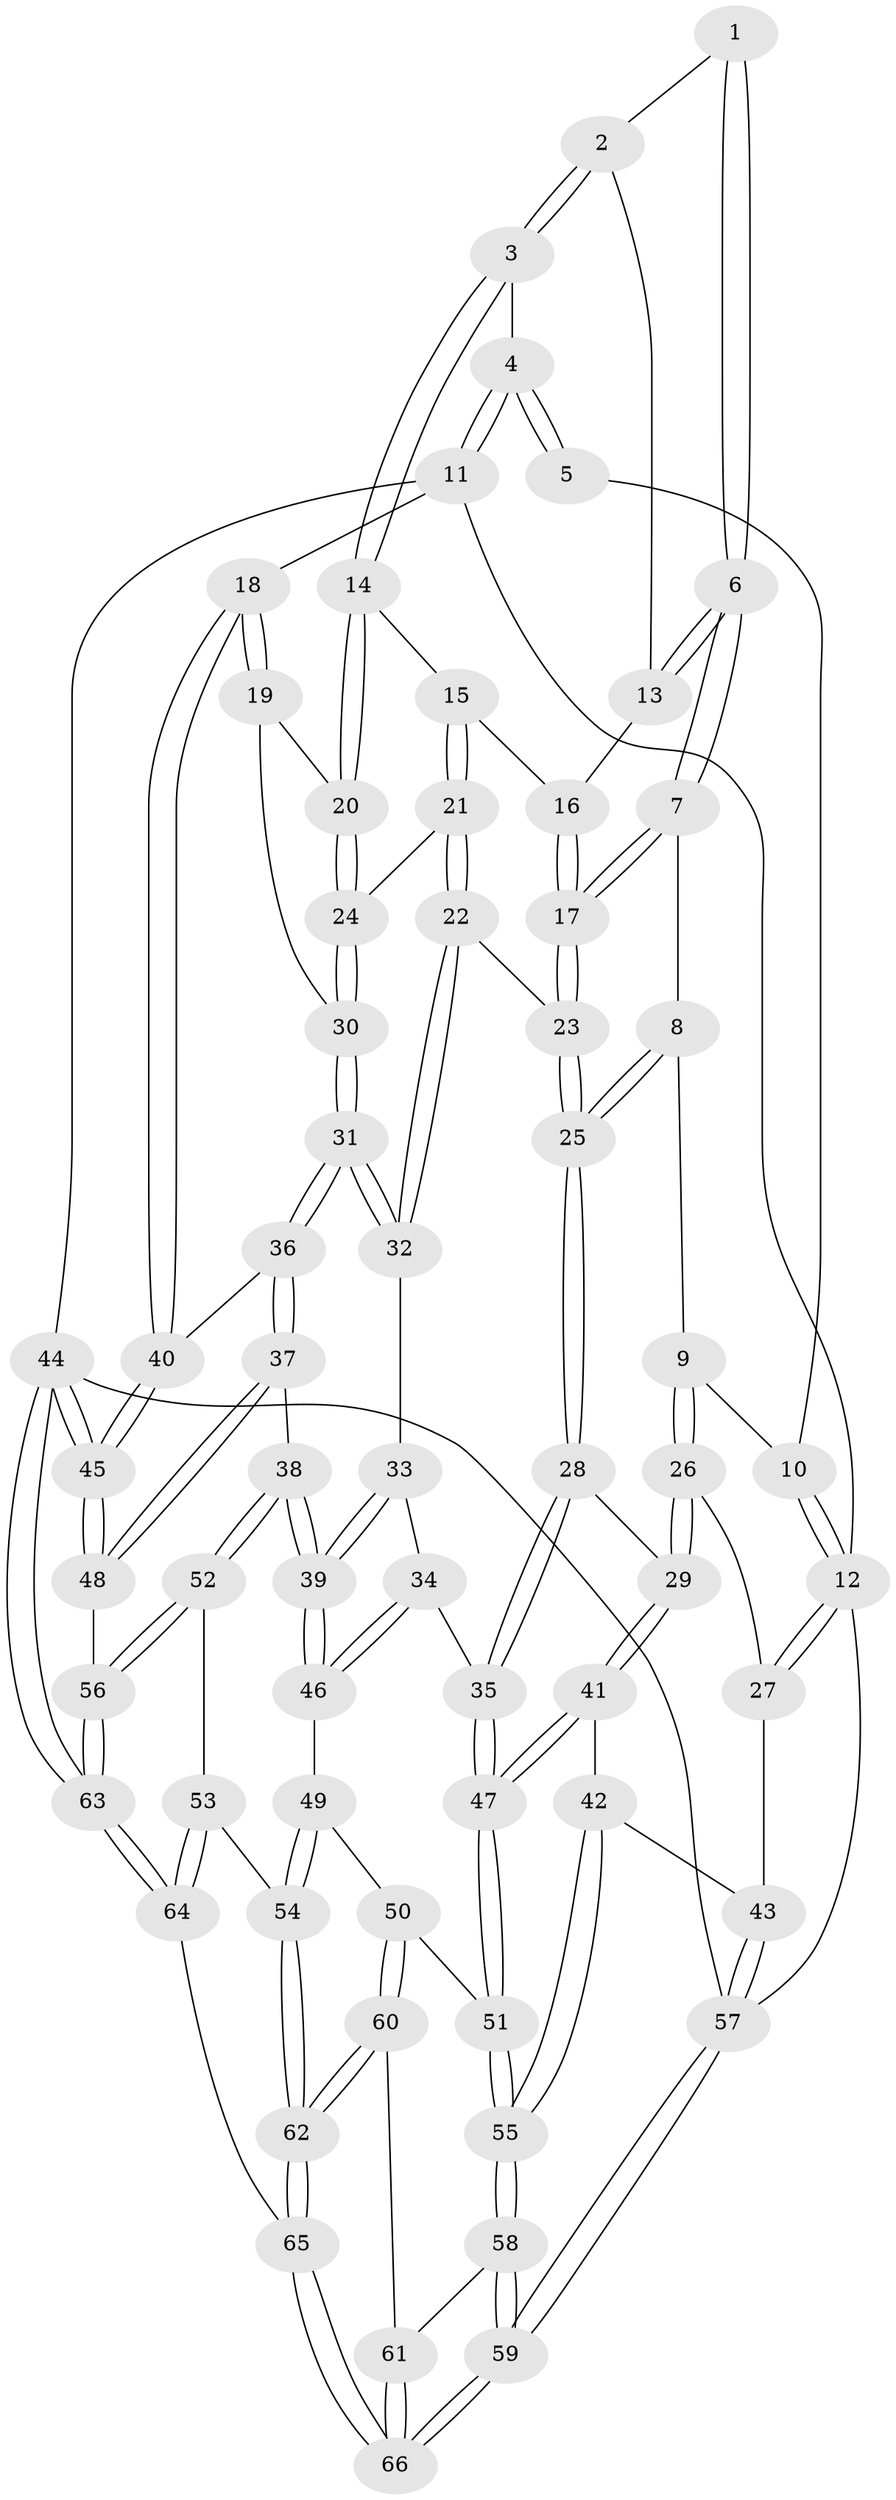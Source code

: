// coarse degree distribution, {3: 0.1794871794871795, 5: 0.3333333333333333, 6: 0.1794871794871795, 4: 0.3076923076923077}
// Generated by graph-tools (version 1.1) at 2025/52/02/27/25 19:52:36]
// undirected, 66 vertices, 162 edges
graph export_dot {
graph [start="1"]
  node [color=gray90,style=filled];
  1 [pos="+0.4655632526120537+0.014069776958792551"];
  2 [pos="+0.637032849353817+0.06783978093130376"];
  3 [pos="+0.8340965289789314+0"];
  4 [pos="+0.9620444263635672+0"];
  5 [pos="+0.4036189520185615+0"];
  6 [pos="+0.4478849177983683+0.1607847638947693"];
  7 [pos="+0.4215086909696046+0.19710900255993713"];
  8 [pos="+0.3654652958062419+0.20017156723285057"];
  9 [pos="+0.2353400399575016+0.17444236468231888"];
  10 [pos="+0.17924875925900274+0"];
  11 [pos="+1+0"];
  12 [pos="+0+0"];
  13 [pos="+0.5752978064747054+0.1247733696419181"];
  14 [pos="+0.8137931020918301+0.07962591094773074"];
  15 [pos="+0.650743454847401+0.23254618622909146"];
  16 [pos="+0.6049069788549741+0.1993483172454664"];
  17 [pos="+0.4628151891748083+0.2429326051458256"];
  18 [pos="+1+0.3349119019149154"];
  19 [pos="+0.9661808116116608+0.29935456247360837"];
  20 [pos="+0.8316689505079545+0.2504117006764987"];
  21 [pos="+0.6288506771839001+0.3133946290645506"];
  22 [pos="+0.5868760550675217+0.3641324764525757"];
  23 [pos="+0.5235516620530206+0.3383507794086383"];
  24 [pos="+0.8162986391254332+0.2932537819863003"];
  25 [pos="+0.3597419106984121+0.46484134545157446"];
  26 [pos="+0.16163253727911348+0.25243912595151285"];
  27 [pos="+0+0.31165301708383264"];
  28 [pos="+0.32630539845569556+0.5112493961600264"];
  29 [pos="+0.2727096449010584+0.4895267096053869"];
  30 [pos="+0.8238213307447613+0.45551250263522997"];
  31 [pos="+0.8227713680494338+0.47853255202636713"];
  32 [pos="+0.6083287327992106+0.4085802082069376"];
  33 [pos="+0.5891105056294705+0.45684942994086347"];
  34 [pos="+0.47197719497275814+0.5612177873676656"];
  35 [pos="+0.35004270207286015+0.5491217214064359"];
  36 [pos="+0.8367238498788807+0.5004298830061698"];
  37 [pos="+0.8273681351424416+0.5513545271213347"];
  38 [pos="+0.7276293707230483+0.6729765809516501"];
  39 [pos="+0.6570101106771258+0.6493493354822573"];
  40 [pos="+1+0.4095114765414757"];
  41 [pos="+0.016398549572455675+0.5977674962550179"];
  42 [pos="+0+0.6036280690004603"];
  43 [pos="+0+0.5707796239348765"];
  44 [pos="+1+1"];
  45 [pos="+1+0.773426283915414"];
  46 [pos="+0.5637901310933273+0.6550767721984223"];
  47 [pos="+0.3295370599032836+0.7104304393592336"];
  48 [pos="+1+0.7684834911773661"];
  49 [pos="+0.552051171317707+0.6720227543395307"];
  50 [pos="+0.3359958762546073+0.7273638434451097"];
  51 [pos="+0.33078129150089486+0.7231190666991509"];
  52 [pos="+0.7363772039524521+0.7351907188636543"];
  53 [pos="+0.7080203352006554+0.7797426083506256"];
  54 [pos="+0.5032152338926039+0.8421892847361044"];
  55 [pos="+0.1665308794002348+0.8317030534547357"];
  56 [pos="+0.9101774743808297+0.8359914301898304"];
  57 [pos="+0+1"];
  58 [pos="+0.15667333506279563+0.8828370605366493"];
  59 [pos="+0+1"];
  60 [pos="+0.41149827019593055+0.8177409272701838"];
  61 [pos="+0.35824948325315376+0.891389277113625"];
  62 [pos="+0.4957719520321916+0.8492663766844328"];
  63 [pos="+0.7785507570159915+1"];
  64 [pos="+0.6977357620551203+1"];
  65 [pos="+0.5847514458562961+1"];
  66 [pos="+0.2593068754902217+1"];
  1 -- 2;
  1 -- 6;
  1 -- 6;
  2 -- 3;
  2 -- 3;
  2 -- 13;
  3 -- 4;
  3 -- 14;
  3 -- 14;
  4 -- 5;
  4 -- 5;
  4 -- 11;
  4 -- 11;
  5 -- 10;
  6 -- 7;
  6 -- 7;
  6 -- 13;
  6 -- 13;
  7 -- 8;
  7 -- 17;
  7 -- 17;
  8 -- 9;
  8 -- 25;
  8 -- 25;
  9 -- 10;
  9 -- 26;
  9 -- 26;
  10 -- 12;
  10 -- 12;
  11 -- 12;
  11 -- 18;
  11 -- 44;
  12 -- 27;
  12 -- 27;
  12 -- 57;
  13 -- 16;
  14 -- 15;
  14 -- 20;
  14 -- 20;
  15 -- 16;
  15 -- 21;
  15 -- 21;
  16 -- 17;
  16 -- 17;
  17 -- 23;
  17 -- 23;
  18 -- 19;
  18 -- 19;
  18 -- 40;
  18 -- 40;
  19 -- 20;
  19 -- 30;
  20 -- 24;
  20 -- 24;
  21 -- 22;
  21 -- 22;
  21 -- 24;
  22 -- 23;
  22 -- 32;
  22 -- 32;
  23 -- 25;
  23 -- 25;
  24 -- 30;
  24 -- 30;
  25 -- 28;
  25 -- 28;
  26 -- 27;
  26 -- 29;
  26 -- 29;
  27 -- 43;
  28 -- 29;
  28 -- 35;
  28 -- 35;
  29 -- 41;
  29 -- 41;
  30 -- 31;
  30 -- 31;
  31 -- 32;
  31 -- 32;
  31 -- 36;
  31 -- 36;
  32 -- 33;
  33 -- 34;
  33 -- 39;
  33 -- 39;
  34 -- 35;
  34 -- 46;
  34 -- 46;
  35 -- 47;
  35 -- 47;
  36 -- 37;
  36 -- 37;
  36 -- 40;
  37 -- 38;
  37 -- 48;
  37 -- 48;
  38 -- 39;
  38 -- 39;
  38 -- 52;
  38 -- 52;
  39 -- 46;
  39 -- 46;
  40 -- 45;
  40 -- 45;
  41 -- 42;
  41 -- 47;
  41 -- 47;
  42 -- 43;
  42 -- 55;
  42 -- 55;
  43 -- 57;
  43 -- 57;
  44 -- 45;
  44 -- 45;
  44 -- 63;
  44 -- 63;
  44 -- 57;
  45 -- 48;
  45 -- 48;
  46 -- 49;
  47 -- 51;
  47 -- 51;
  48 -- 56;
  49 -- 50;
  49 -- 54;
  49 -- 54;
  50 -- 51;
  50 -- 60;
  50 -- 60;
  51 -- 55;
  51 -- 55;
  52 -- 53;
  52 -- 56;
  52 -- 56;
  53 -- 54;
  53 -- 64;
  53 -- 64;
  54 -- 62;
  54 -- 62;
  55 -- 58;
  55 -- 58;
  56 -- 63;
  56 -- 63;
  57 -- 59;
  57 -- 59;
  58 -- 59;
  58 -- 59;
  58 -- 61;
  59 -- 66;
  59 -- 66;
  60 -- 61;
  60 -- 62;
  60 -- 62;
  61 -- 66;
  61 -- 66;
  62 -- 65;
  62 -- 65;
  63 -- 64;
  63 -- 64;
  64 -- 65;
  65 -- 66;
  65 -- 66;
}
